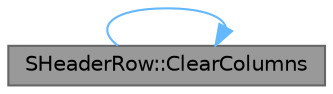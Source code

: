 digraph "SHeaderRow::ClearColumns"
{
 // INTERACTIVE_SVG=YES
 // LATEX_PDF_SIZE
  bgcolor="transparent";
  edge [fontname=Helvetica,fontsize=10,labelfontname=Helvetica,labelfontsize=10];
  node [fontname=Helvetica,fontsize=10,shape=box,height=0.2,width=0.4];
  rankdir="LR";
  Node1 [id="Node000001",label="SHeaderRow::ClearColumns",height=0.2,width=0.4,color="gray40", fillcolor="grey60", style="filled", fontcolor="black",tooltip="Removes all columns from the header."];
  Node1 -> Node1 [id="edge1_Node000001_Node000001",color="steelblue1",style="solid",tooltip=" "];
}
